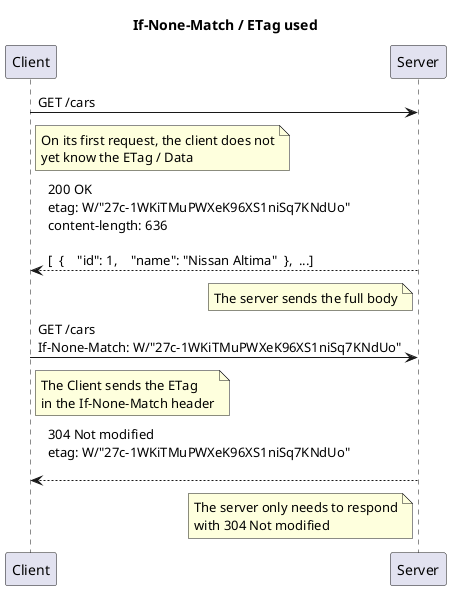 @startuml nocache
title "If-None-Match / ETag used"
participant "Client" as Client
participant "Server" as Server


Client -> Server: \
GET /cars

note right of Client
    On its first request, the client does not
    yet know the ETag / Data
end note

Server --> Client: \
200 OK\n\
etag: W/"27c-1WKiTMuPWXeK96XS1niSq7KNdUo"\n\
content-length: 636\n\
\n\
[\
  {\
    "id": 1,\
    "name": "Nissan Altima"\
  },\
  ...\
]

note left of Server
  The server sends the full body
end note

Client -> Server: \
GET /cars \n\
If-None-Match: W/"27c-1WKiTMuPWXeK96XS1niSq7KNdUo"

note right of Client
    The Client sends the ETag
    in the If-None-Match header
end note

Server --> Client: \
304 Not modified\n\
etag: W/"27c-1WKiTMuPWXeK96XS1niSq7KNdUo"\n\

note left of Server
  The server only needs to respond
  with 304 Not modified
end note

@enduml
